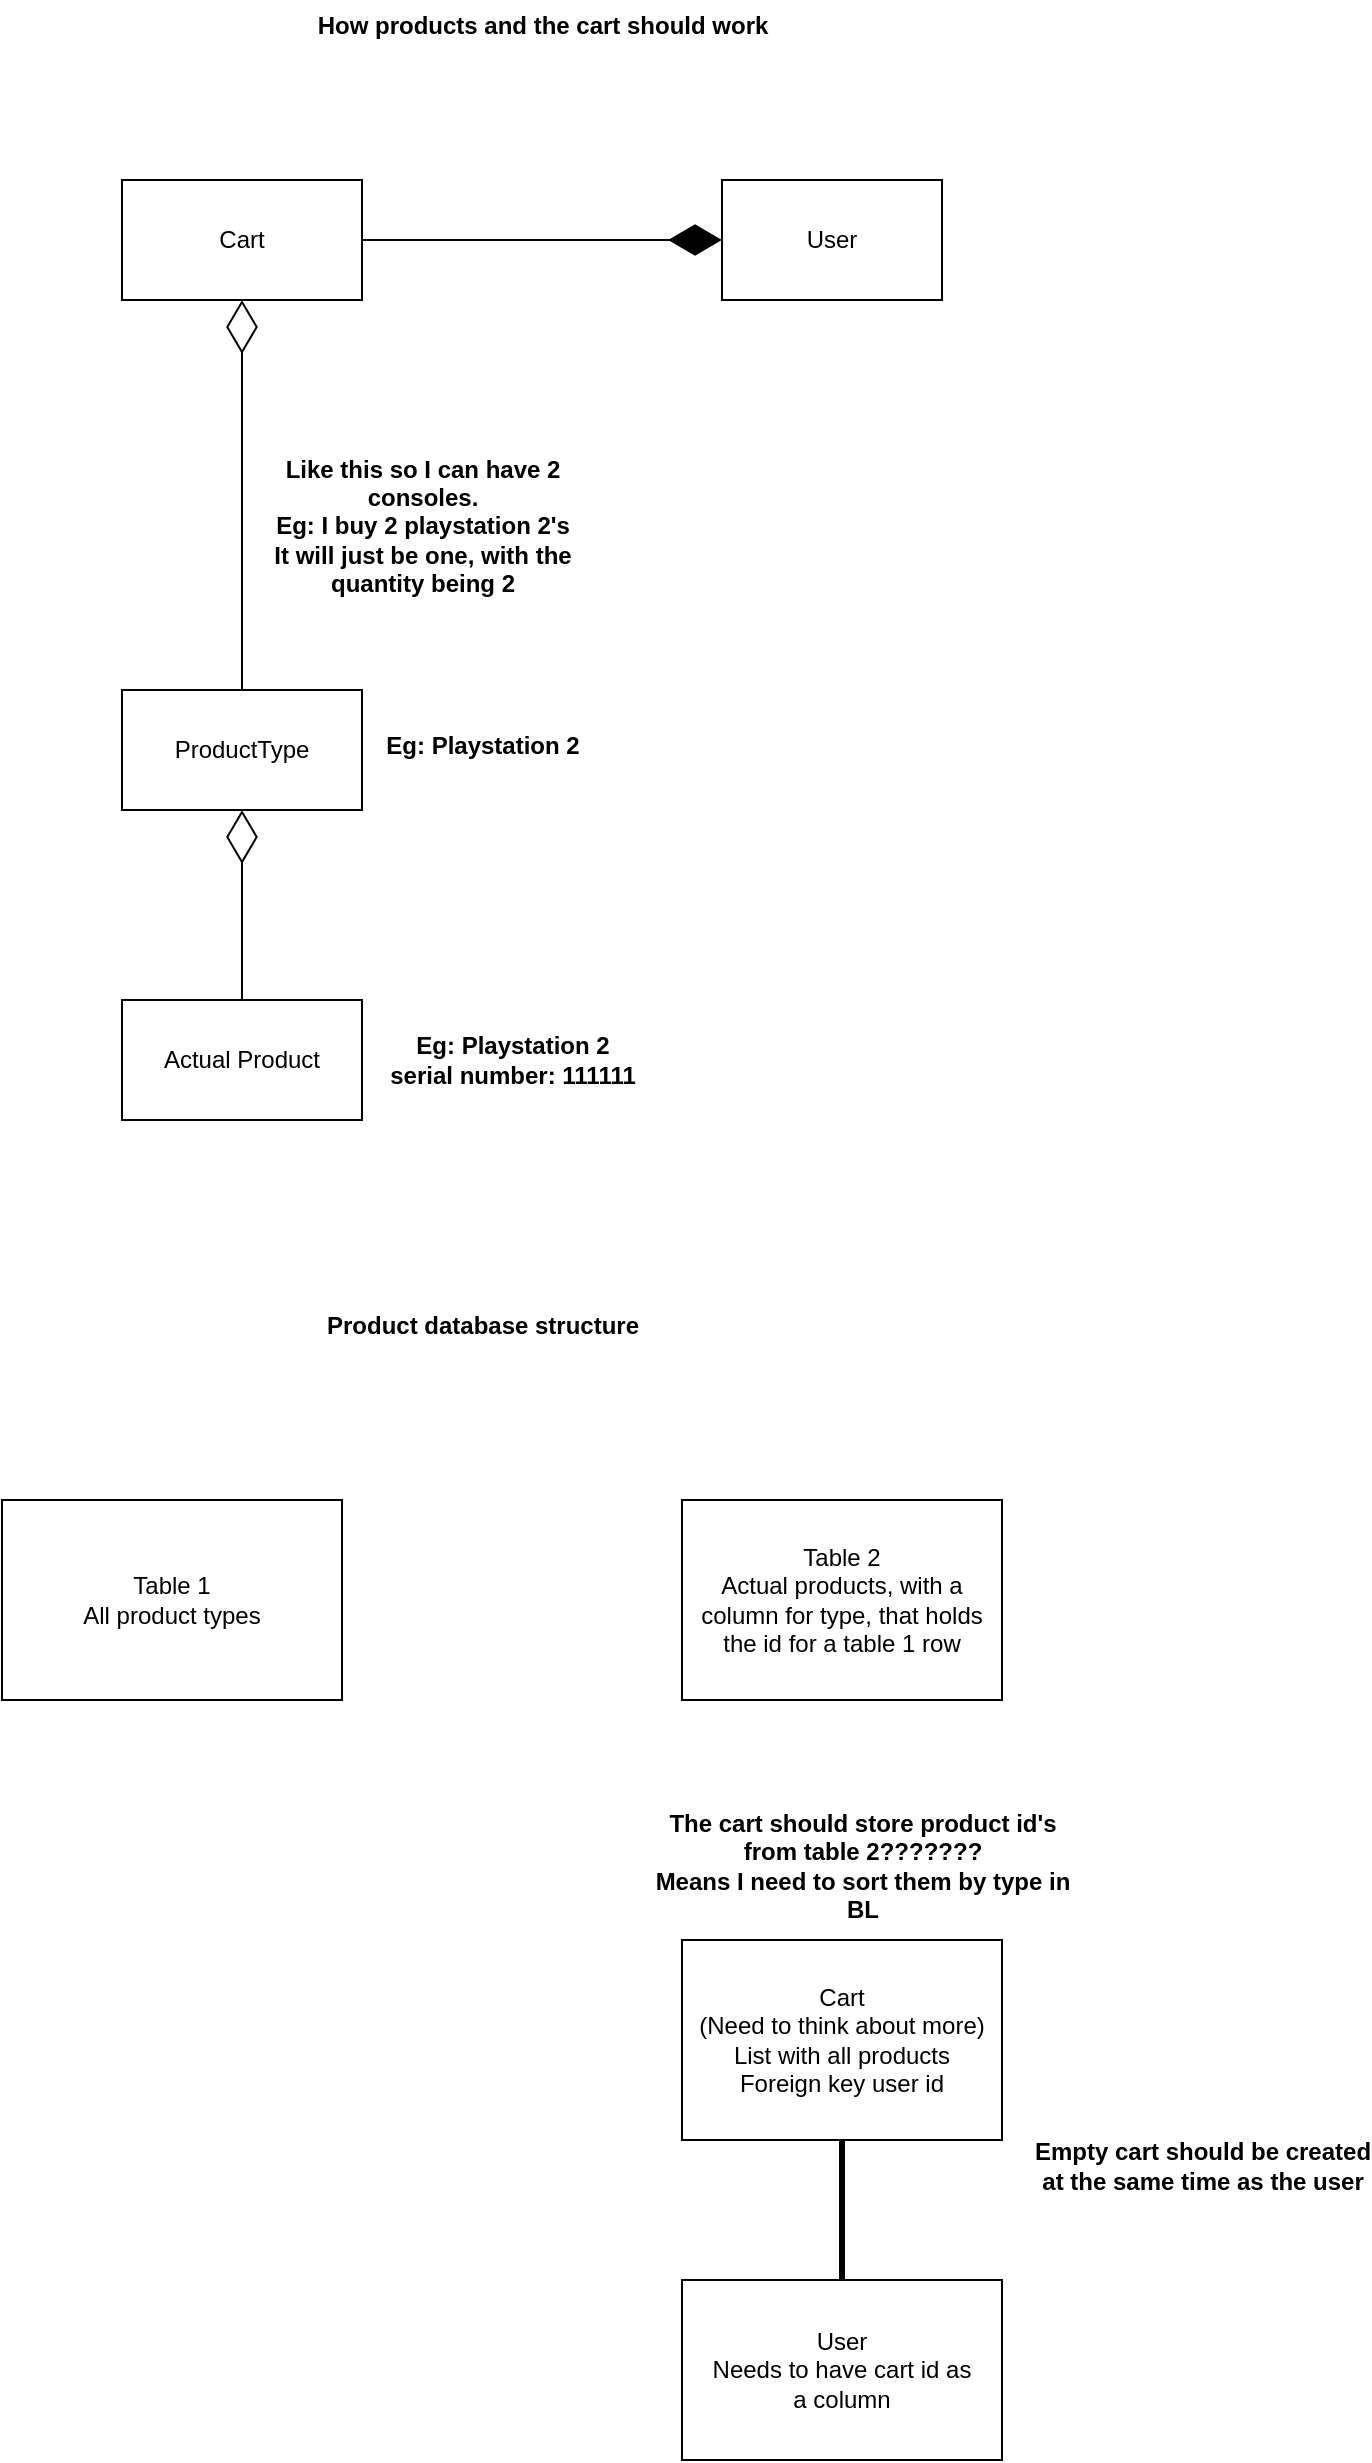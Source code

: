 <mxfile version="26.2.8">
  <diagram name="Page-1" id="5RAgXpiNk382n0N53aNm">
    <mxGraphModel dx="2252" dy="3102" grid="1" gridSize="10" guides="1" tooltips="1" connect="1" arrows="1" fold="1" page="1" pageScale="1" pageWidth="850" pageHeight="1100" math="0" shadow="0">
      <root>
        <mxCell id="0" />
        <mxCell id="1" parent="0" />
        <mxCell id="zsm5AC3hMA4c1sxTvSOV-1" value="Cart" style="rounded=0;whiteSpace=wrap;html=1;" vertex="1" parent="1">
          <mxGeometry x="-660" y="-1260" width="120" height="60" as="geometry" />
        </mxCell>
        <mxCell id="zsm5AC3hMA4c1sxTvSOV-3" value="User" style="html=1;whiteSpace=wrap;" vertex="1" parent="1">
          <mxGeometry x="-360" y="-1260" width="110" height="60" as="geometry" />
        </mxCell>
        <mxCell id="zsm5AC3hMA4c1sxTvSOV-4" value="&lt;div&gt;ProductType&lt;/div&gt;" style="html=1;whiteSpace=wrap;" vertex="1" parent="1">
          <mxGeometry x="-660" y="-1005" width="120" height="60" as="geometry" />
        </mxCell>
        <mxCell id="zsm5AC3hMA4c1sxTvSOV-5" value="" style="endArrow=diamondThin;endFill=1;endSize=24;html=1;rounded=0;exitX=1;exitY=0.5;exitDx=0;exitDy=0;entryX=0;entryY=0.5;entryDx=0;entryDy=0;" edge="1" parent="1" source="zsm5AC3hMA4c1sxTvSOV-1" target="zsm5AC3hMA4c1sxTvSOV-3">
          <mxGeometry width="160" relative="1" as="geometry">
            <mxPoint x="-490" y="-1070" as="sourcePoint" />
            <mxPoint x="-330" y="-1070" as="targetPoint" />
          </mxGeometry>
        </mxCell>
        <mxCell id="zsm5AC3hMA4c1sxTvSOV-6" value="" style="endArrow=diamondThin;endFill=0;endSize=24;html=1;rounded=0;exitX=0.5;exitY=0;exitDx=0;exitDy=0;entryX=0.5;entryY=1;entryDx=0;entryDy=0;" edge="1" parent="1" source="zsm5AC3hMA4c1sxTvSOV-4" target="zsm5AC3hMA4c1sxTvSOV-1">
          <mxGeometry width="160" relative="1" as="geometry">
            <mxPoint x="-490" y="-1050" as="sourcePoint" />
            <mxPoint x="-330" y="-1050" as="targetPoint" />
          </mxGeometry>
        </mxCell>
        <mxCell id="zsm5AC3hMA4c1sxTvSOV-7" value="Eg: Playstation 2" style="text;align=center;fontStyle=1;verticalAlign=middle;spacingLeft=3;spacingRight=3;strokeColor=none;rotatable=0;points=[[0,0.5],[1,0.5]];portConstraint=eastwest;html=1;" vertex="1" parent="1">
          <mxGeometry x="-520" y="-990" width="80" height="26" as="geometry" />
        </mxCell>
        <mxCell id="zsm5AC3hMA4c1sxTvSOV-8" value="&lt;div&gt;Like this so I can have 2&lt;/div&gt;&lt;div&gt;consoles.&lt;/div&gt;&lt;div&gt;Eg: I buy 2 playstation 2&#39;s&lt;/div&gt;&lt;div&gt;It will just be one, with the &lt;br&gt;&lt;/div&gt;&lt;div&gt;quantity being 2&lt;/div&gt;" style="text;align=center;fontStyle=1;verticalAlign=middle;spacingLeft=3;spacingRight=3;strokeColor=none;rotatable=0;points=[[0,0.5],[1,0.5]];portConstraint=eastwest;html=1;" vertex="1" parent="1">
          <mxGeometry x="-550" y="-1100" width="80" height="26" as="geometry" />
        </mxCell>
        <mxCell id="zsm5AC3hMA4c1sxTvSOV-9" value="Actual Product" style="html=1;whiteSpace=wrap;" vertex="1" parent="1">
          <mxGeometry x="-660" y="-850" width="120" height="60" as="geometry" />
        </mxCell>
        <mxCell id="zsm5AC3hMA4c1sxTvSOV-10" value="" style="endArrow=diamondThin;endFill=0;endSize=24;html=1;rounded=0;exitX=0.5;exitY=0;exitDx=0;exitDy=0;entryX=0.5;entryY=1;entryDx=0;entryDy=0;" edge="1" parent="1" source="zsm5AC3hMA4c1sxTvSOV-9" target="zsm5AC3hMA4c1sxTvSOV-4">
          <mxGeometry width="160" relative="1" as="geometry">
            <mxPoint x="-490" y="-1000" as="sourcePoint" />
            <mxPoint x="-330" y="-1000" as="targetPoint" />
          </mxGeometry>
        </mxCell>
        <mxCell id="zsm5AC3hMA4c1sxTvSOV-11" value="&lt;div&gt;Eg: Playstation 2&lt;/div&gt;&lt;div&gt;serial number: 111111&lt;/div&gt;" style="text;align=center;fontStyle=1;verticalAlign=middle;spacingLeft=3;spacingRight=3;strokeColor=none;rotatable=0;points=[[0,0.5],[1,0.5]];portConstraint=eastwest;html=1;" vertex="1" parent="1">
          <mxGeometry x="-505" y="-833" width="80" height="26" as="geometry" />
        </mxCell>
        <mxCell id="zsm5AC3hMA4c1sxTvSOV-12" value="&lt;div&gt;How products and the cart should work&lt;/div&gt;" style="text;align=center;fontStyle=1;verticalAlign=middle;spacingLeft=3;spacingRight=3;strokeColor=none;rotatable=0;points=[[0,0.5],[1,0.5]];portConstraint=eastwest;html=1;" vertex="1" parent="1">
          <mxGeometry x="-490" y="-1350" width="80" height="26" as="geometry" />
        </mxCell>
        <mxCell id="zsm5AC3hMA4c1sxTvSOV-13" value="&lt;div&gt;Product database structure&lt;/div&gt;" style="text;align=center;fontStyle=1;verticalAlign=middle;spacingLeft=3;spacingRight=3;strokeColor=none;rotatable=0;points=[[0,0.5],[1,0.5]];portConstraint=eastwest;html=1;" vertex="1" parent="1">
          <mxGeometry x="-520" y="-700" width="80" height="26" as="geometry" />
        </mxCell>
        <mxCell id="zsm5AC3hMA4c1sxTvSOV-14" value="&lt;div&gt;Table 1&lt;/div&gt;&lt;div&gt;All product types&lt;/div&gt;" style="html=1;whiteSpace=wrap;" vertex="1" parent="1">
          <mxGeometry x="-720" y="-600" width="170" height="100" as="geometry" />
        </mxCell>
        <mxCell id="zsm5AC3hMA4c1sxTvSOV-15" value="&lt;div&gt;Table 2&lt;/div&gt;&lt;div&gt;Actual products, with a column for type, that holds&lt;/div&gt;&lt;div&gt;the id for a table 1 row&lt;/div&gt;" style="html=1;whiteSpace=wrap;" vertex="1" parent="1">
          <mxGeometry x="-380" y="-600" width="160" height="100" as="geometry" />
        </mxCell>
        <mxCell id="zsm5AC3hMA4c1sxTvSOV-16" value="&lt;div&gt;Cart&lt;/div&gt;&lt;div&gt;(Need to think about more)&lt;/div&gt;&lt;div&gt;List with all products&lt;/div&gt;&lt;div&gt;Foreign key user id&lt;/div&gt;" style="html=1;whiteSpace=wrap;" vertex="1" parent="1">
          <mxGeometry x="-380" y="-380" width="160" height="100" as="geometry" />
        </mxCell>
        <mxCell id="zsm5AC3hMA4c1sxTvSOV-17" value="&lt;div&gt;User&lt;/div&gt;&lt;div&gt;Needs to have cart id as &lt;br&gt;&lt;/div&gt;&lt;div&gt;a column&lt;/div&gt;" style="html=1;whiteSpace=wrap;" vertex="1" parent="1">
          <mxGeometry x="-380" y="-210" width="160" height="90" as="geometry" />
        </mxCell>
        <mxCell id="zsm5AC3hMA4c1sxTvSOV-18" value="&lt;div&gt;Empty cart should be created&lt;/div&gt;&lt;div&gt;at the same time as the user&lt;/div&gt;" style="text;align=center;fontStyle=1;verticalAlign=middle;spacingLeft=3;spacingRight=3;strokeColor=none;rotatable=0;points=[[0,0.5],[1,0.5]];portConstraint=eastwest;html=1;" vertex="1" parent="1">
          <mxGeometry x="-160" y="-280" width="80" height="26" as="geometry" />
        </mxCell>
        <mxCell id="zsm5AC3hMA4c1sxTvSOV-20" value="" style="endArrow=none;startArrow=none;endFill=0;startFill=0;endSize=8;html=1;verticalAlign=bottom;labelBackgroundColor=none;strokeWidth=3;rounded=0;exitX=0.5;exitY=0;exitDx=0;exitDy=0;entryX=0.5;entryY=1;entryDx=0;entryDy=0;" edge="1" parent="1" source="zsm5AC3hMA4c1sxTvSOV-17" target="zsm5AC3hMA4c1sxTvSOV-16">
          <mxGeometry width="160" relative="1" as="geometry">
            <mxPoint x="-380" y="-440" as="sourcePoint" />
            <mxPoint x="-220" y="-440" as="targetPoint" />
          </mxGeometry>
        </mxCell>
        <mxCell id="zsm5AC3hMA4c1sxTvSOV-23" value="&lt;div&gt;The cart should store product id&#39;s &lt;br&gt;&lt;/div&gt;&lt;div&gt;from table 2???????&lt;/div&gt;&lt;div&gt;Means I need to sort them by type in&lt;/div&gt;&lt;div&gt;BL&lt;/div&gt;" style="text;align=center;fontStyle=1;verticalAlign=middle;spacingLeft=3;spacingRight=3;strokeColor=none;rotatable=0;points=[[0,0.5],[1,0.5]];portConstraint=eastwest;html=1;" vertex="1" parent="1">
          <mxGeometry x="-330" y="-430" width="80" height="26" as="geometry" />
        </mxCell>
      </root>
    </mxGraphModel>
  </diagram>
</mxfile>
